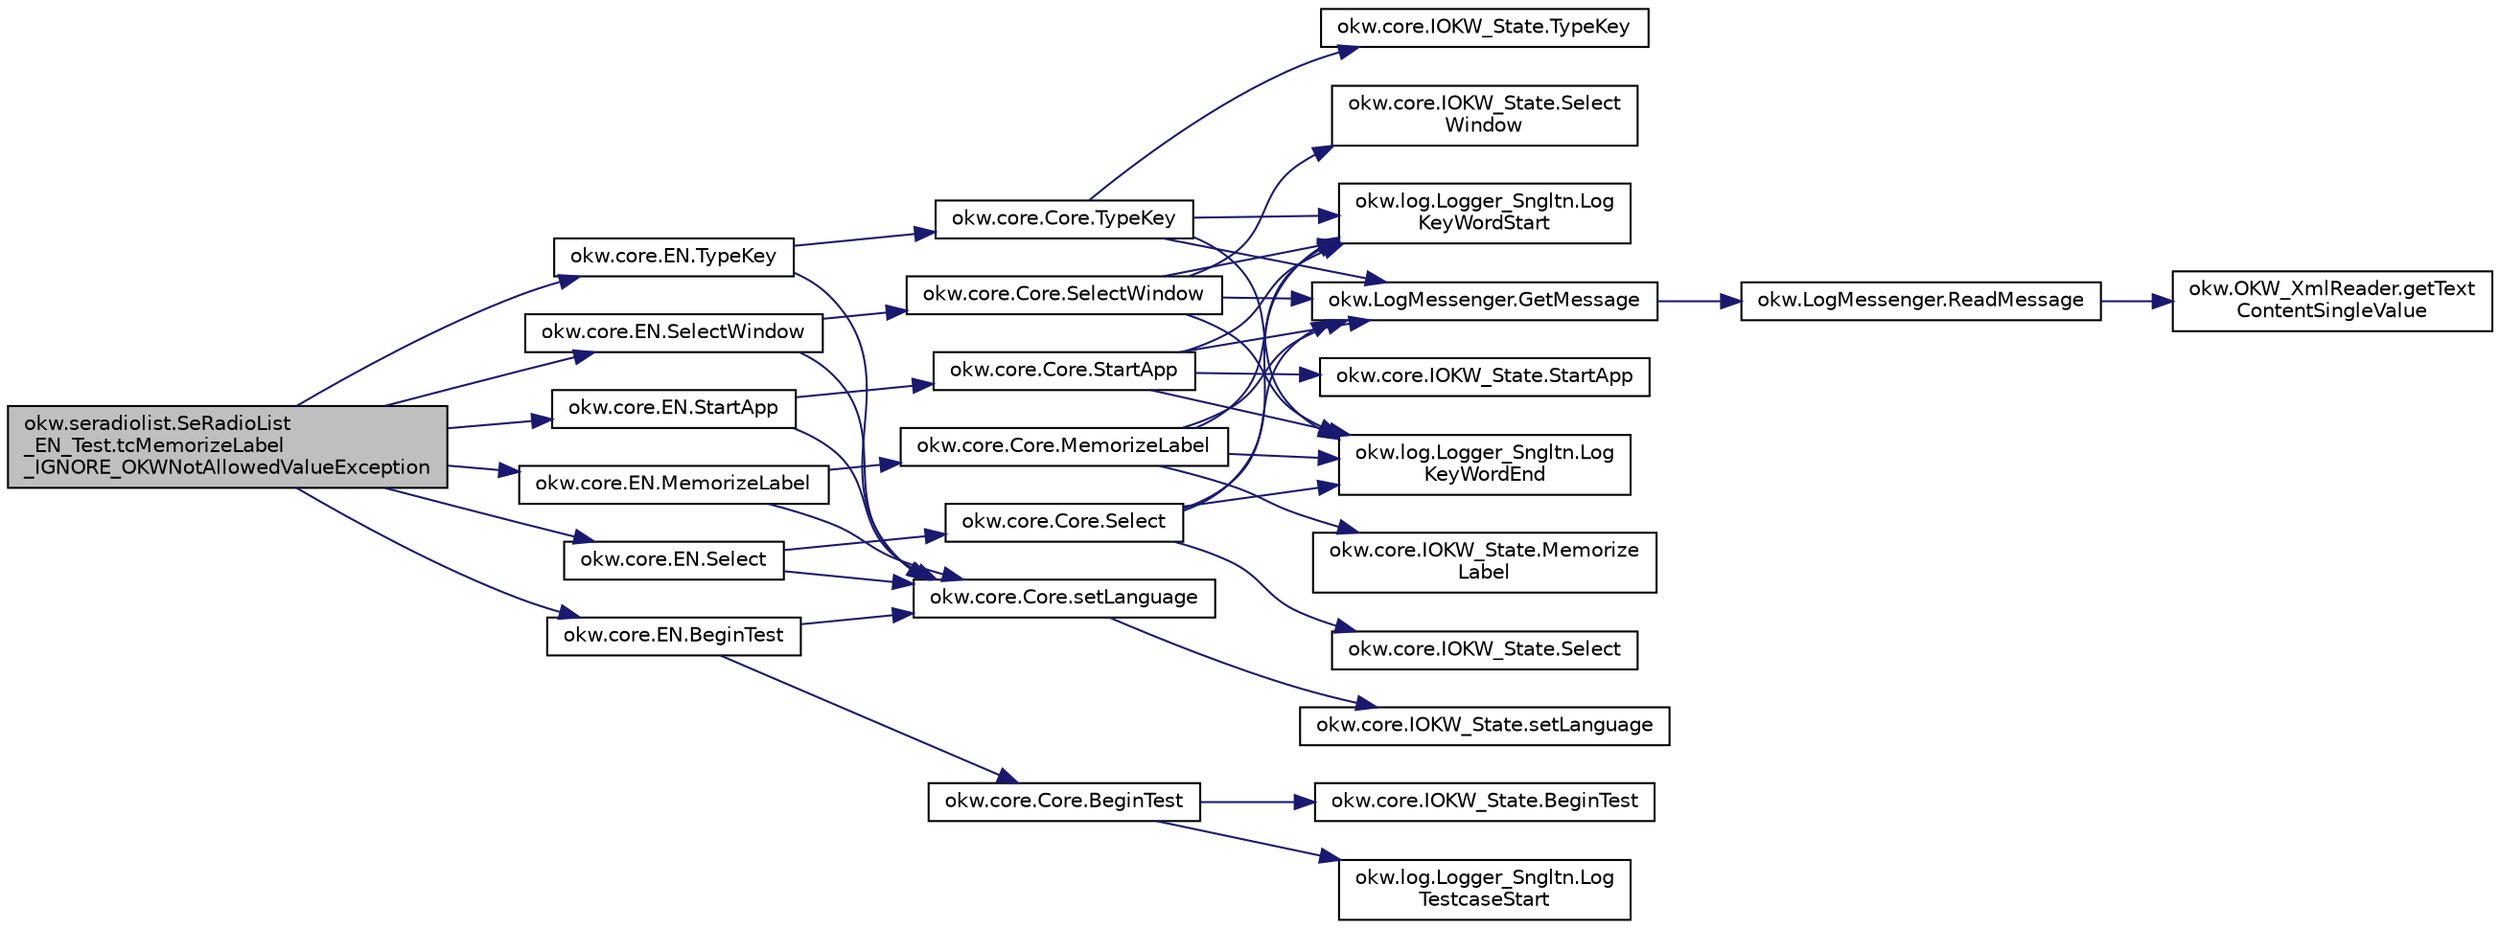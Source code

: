 digraph "okw.seradiolist.SeRadioList_EN_Test.tcMemorizeLabel_IGNORE_OKWNotAllowedValueException"
{
 // INTERACTIVE_SVG=YES
 // LATEX_PDF_SIZE
  edge [fontname="Helvetica",fontsize="10",labelfontname="Helvetica",labelfontsize="10"];
  node [fontname="Helvetica",fontsize="10",shape=record];
  rankdir="LR";
  Node226 [label="okw.seradiolist.SeRadioList\l_EN_Test.tcMemorizeLabel\l_IGNORE_OKWNotAllowedValueException",height=0.2,width=0.4,color="black", fillcolor="grey75", style="filled", fontcolor="black",tooltip="Prüft die Methode SeRadioList.MemorizeLabel."];
  Node226 -> Node227 [color="midnightblue",fontsize="10",style="solid",fontname="Helvetica"];
  Node227 [label="okw.core.EN.BeginTest",height=0.2,width=0.4,color="black", fillcolor="white", style="filled",URL="$classokw_1_1core_1_1_e_n.html#aef613b0a3e6bb8a9623984db145cae69",tooltip="Markiert den Anfang eines neuen Testfalls."];
  Node227 -> Node228 [color="midnightblue",fontsize="10",style="solid",fontname="Helvetica"];
  Node228 [label="okw.core.Core.setLanguage",height=0.2,width=0.4,color="black", fillcolor="white", style="filled",URL="$classokw_1_1core_1_1_core.html#ab4e0f723d27cb11c944ec4c82c426100",tooltip="Setzt die Sprache auf den gegebenen wert Language."];
  Node228 -> Node229 [color="midnightblue",fontsize="10",style="solid",fontname="Helvetica"];
  Node229 [label="okw.core.IOKW_State.setLanguage",height=0.2,width=0.4,color="black", fillcolor="white", style="filled",URL="$interfaceokw_1_1core_1_1_i_o_k_w___state.html#a866baa0bde08a47418f54d63bdb56097",tooltip="Interne Methode zum setzen der Sprache für die sprachabhängigen Ausgaben der Dokumentation (Log)."];
  Node227 -> Node230 [color="midnightblue",fontsize="10",style="solid",fontname="Helvetica"];
  Node230 [label="okw.core.Core.BeginTest",height=0.2,width=0.4,color="black", fillcolor="white", style="filled",URL="$classokw_1_1core_1_1_core.html#acfefe92468c9eb9e951846372726c4d8",tooltip="Markiert den Anfang eines neuen Testfalls."];
  Node230 -> Node231 [color="midnightblue",fontsize="10",style="solid",fontname="Helvetica"];
  Node231 [label="okw.log.Logger_Sngltn.Log\lTestcaseStart",height=0.2,width=0.4,color="black", fillcolor="white", style="filled",URL="$classokw_1_1log_1_1_logger___sngltn.html#a60f4ad59db847ae61df928f9920f3deb",tooltip="Ausgabe des Testfalls."];
  Node230 -> Node232 [color="midnightblue",fontsize="10",style="solid",fontname="Helvetica"];
  Node232 [label="okw.core.IOKW_State.BeginTest",height=0.2,width=0.4,color="black", fillcolor="white", style="filled",URL="$interfaceokw_1_1core_1_1_i_o_k_w___state.html#ae5480ddb1fc37eade5d899d335bc4b13",tooltip="Markiert den Anfang eines neuen Testfalls."];
  Node226 -> Node233 [color="midnightblue",fontsize="10",style="solid",fontname="Helvetica"];
  Node233 [label="okw.core.EN.StartApp",height=0.2,width=0.4,color="black", fillcolor="white", style="filled",URL="$classokw_1_1core_1_1_e_n.html#aaa7465ee7f135c724668d8b22dc2219f",tooltip="Startet die gegebene Anwendung."];
  Node233 -> Node228 [color="midnightblue",fontsize="10",style="solid",fontname="Helvetica"];
  Node233 -> Node234 [color="midnightblue",fontsize="10",style="solid",fontname="Helvetica"];
  Node234 [label="okw.core.Core.StartApp",height=0.2,width=0.4,color="black", fillcolor="white", style="filled",URL="$classokw_1_1core_1_1_core.html#ac20a22275b6aea1c4e551dce1fd0c1e9",tooltip="Startet die gegebene Anwendung."];
  Node234 -> Node235 [color="midnightblue",fontsize="10",style="solid",fontname="Helvetica"];
  Node235 [label="okw.log.Logger_Sngltn.Log\lKeyWordStart",height=0.2,width=0.4,color="black", fillcolor="white", style="filled",URL="$classokw_1_1log_1_1_logger___sngltn.html#a70ec25e200e00ecefc544e8fd371d2ef",tooltip="Ausgabe eines Schlüsselwortes."];
  Node234 -> Node236 [color="midnightblue",fontsize="10",style="solid",fontname="Helvetica"];
  Node236 [label="okw.LogMessenger.GetMessage",height=0.2,width=0.4,color="black", fillcolor="white", style="filled",URL="$classokw_1_1_log_messenger.html#af225d1f037d47b3b085175c09d78bdd2",tooltip="Holt die Log-Meldung für MethodeNmae/Textkey ohne weitere Parameter."];
  Node236 -> Node237 [color="midnightblue",fontsize="10",style="solid",fontname="Helvetica"];
  Node237 [label="okw.LogMessenger.ReadMessage",height=0.2,width=0.4,color="black", fillcolor="white", style="filled",URL="$classokw_1_1_log_messenger.html#a530cd6ab82ec82a04206a2e976ec06e3",tooltip="Interne Kernfunktion holt die Log-Meldung mit Platzhaltern aus der XML-Datei."];
  Node237 -> Node238 [color="midnightblue",fontsize="10",style="solid",fontname="Helvetica"];
  Node238 [label="okw.OKW_XmlReader.getText\lContentSingleValue",height=0.2,width=0.4,color="black", fillcolor="white", style="filled",URL="$classokw_1_1_o_k_w___xml_reader.html#ab920b5335a2e1429c14cc5f8e79f39eb",tooltip="Lies den TextContent eines Tag."];
  Node234 -> Node239 [color="midnightblue",fontsize="10",style="solid",fontname="Helvetica"];
  Node239 [label="okw.core.IOKW_State.StartApp",height=0.2,width=0.4,color="black", fillcolor="white", style="filled",URL="$interfaceokw_1_1core_1_1_i_o_k_w___state.html#a0ec9b7c60041061f1b01d85b703a27a8",tooltip="Startet die gegebene Anwendung."];
  Node234 -> Node240 [color="midnightblue",fontsize="10",style="solid",fontname="Helvetica"];
  Node240 [label="okw.log.Logger_Sngltn.Log\lKeyWordEnd",height=0.2,width=0.4,color="black", fillcolor="white", style="filled",URL="$classokw_1_1log_1_1_logger___sngltn.html#aa7d2da98631d21644da70c187f03155e",tooltip="LogKeyWordEnd:"];
  Node226 -> Node241 [color="midnightblue",fontsize="10",style="solid",fontname="Helvetica"];
  Node241 [label="okw.core.EN.TypeKey",height=0.2,width=0.4,color="black", fillcolor="white", style="filled",URL="$classokw_1_1core_1_1_e_n.html#ae24d951e607b9b82af4f3b80e71285b9",tooltip="Tastatureingaben von Daten in das aktive Fensterobjekt."];
  Node241 -> Node228 [color="midnightblue",fontsize="10",style="solid",fontname="Helvetica"];
  Node241 -> Node242 [color="midnightblue",fontsize="10",style="solid",fontname="Helvetica"];
  Node242 [label="okw.core.Core.TypeKey",height=0.2,width=0.4,color="black", fillcolor="white", style="filled",URL="$classokw_1_1core_1_1_core.html#ad09bf3a237b88913dbe9ebc228db1cf3",tooltip="Tastatureingaben von Daten in das aktive Fensterobjekt."];
  Node242 -> Node235 [color="midnightblue",fontsize="10",style="solid",fontname="Helvetica"];
  Node242 -> Node236 [color="midnightblue",fontsize="10",style="solid",fontname="Helvetica"];
  Node242 -> Node243 [color="midnightblue",fontsize="10",style="solid",fontname="Helvetica"];
  Node243 [label="okw.core.IOKW_State.TypeKey",height=0.2,width=0.4,color="black", fillcolor="white", style="filled",URL="$interfaceokw_1_1core_1_1_i_o_k_w___state.html#a0466b45ed636074a1b6cd52de6b5fdd6",tooltip="Tastatureingaben von Daten in das aktive Fensterobjekt."];
  Node242 -> Node240 [color="midnightblue",fontsize="10",style="solid",fontname="Helvetica"];
  Node226 -> Node244 [color="midnightblue",fontsize="10",style="solid",fontname="Helvetica"];
  Node244 [label="okw.core.EN.SelectWindow",height=0.2,width=0.4,color="black", fillcolor="white", style="filled",URL="$classokw_1_1core_1_1_e_n.html#a2b61c2b39a9cfdbdfd25fe0e3d43785b",tooltip="Setzt den Kontext auf das gegebene Fenster."];
  Node244 -> Node228 [color="midnightblue",fontsize="10",style="solid",fontname="Helvetica"];
  Node244 -> Node245 [color="midnightblue",fontsize="10",style="solid",fontname="Helvetica"];
  Node245 [label="okw.core.Core.SelectWindow",height=0.2,width=0.4,color="black", fillcolor="white", style="filled",URL="$classokw_1_1core_1_1_core.html#a6a68660eb5e34965522896e2a5c48314",tooltip="Setzt den Kontext auf das gegebene Fenster."];
  Node245 -> Node235 [color="midnightblue",fontsize="10",style="solid",fontname="Helvetica"];
  Node245 -> Node236 [color="midnightblue",fontsize="10",style="solid",fontname="Helvetica"];
  Node245 -> Node246 [color="midnightblue",fontsize="10",style="solid",fontname="Helvetica"];
  Node246 [label="okw.core.IOKW_State.Select\lWindow",height=0.2,width=0.4,color="black", fillcolor="white", style="filled",URL="$interfaceokw_1_1core_1_1_i_o_k_w___state.html#ad4fc9610ed5b1176590a45b55e6ac7f0",tooltip="Setzt den Kontext auf das gegebene Fenster."];
  Node245 -> Node240 [color="midnightblue",fontsize="10",style="solid",fontname="Helvetica"];
  Node226 -> Node247 [color="midnightblue",fontsize="10",style="solid",fontname="Helvetica"];
  Node247 [label="okw.core.EN.Select",height=0.2,width=0.4,color="black", fillcolor="white", style="filled",URL="$classokw_1_1core_1_1_e_n.html#a3214b395b88cde7b880c3992c9c05763",tooltip="Auswahl aller Zeilen einer Liste/Tabelle, welche die gegebenen Daten enthalten."];
  Node247 -> Node228 [color="midnightblue",fontsize="10",style="solid",fontname="Helvetica"];
  Node247 -> Node248 [color="midnightblue",fontsize="10",style="solid",fontname="Helvetica"];
  Node248 [label="okw.core.Core.Select",height=0.2,width=0.4,color="black", fillcolor="white", style="filled",URL="$classokw_1_1core_1_1_core.html#af118e712145af544f4045c3bf636311b",tooltip="Auswahl aller Zeilen einer Liste/Tabelle, welche die gegebenen Daten enthalten."];
  Node248 -> Node235 [color="midnightblue",fontsize="10",style="solid",fontname="Helvetica"];
  Node248 -> Node236 [color="midnightblue",fontsize="10",style="solid",fontname="Helvetica"];
  Node248 -> Node249 [color="midnightblue",fontsize="10",style="solid",fontname="Helvetica"];
  Node249 [label="okw.core.IOKW_State.Select",height=0.2,width=0.4,color="black", fillcolor="white", style="filled",URL="$interfaceokw_1_1core_1_1_i_o_k_w___state.html#afab26cbca470df57025e32b4332328cf",tooltip="Auswahl aller Zeilen einer Liste/Tabelle, welche die gegebenen Daten enthalten."];
  Node248 -> Node240 [color="midnightblue",fontsize="10",style="solid",fontname="Helvetica"];
  Node226 -> Node250 [color="midnightblue",fontsize="10",style="solid",fontname="Helvetica"];
  Node250 [label="okw.core.EN.MemorizeLabel",height=0.2,width=0.4,color="black", fillcolor="white", style="filled",URL="$classokw_1_1core_1_1_e_n.html#aecb0b17c6683319633eec36e2646f3f5",tooltip="Speirchert den aktuellen Wert der Etikette, und legt diesen unter fpsMemKeyName ab."];
  Node250 -> Node228 [color="midnightblue",fontsize="10",style="solid",fontname="Helvetica"];
  Node250 -> Node251 [color="midnightblue",fontsize="10",style="solid",fontname="Helvetica"];
  Node251 [label="okw.core.Core.MemorizeLabel",height=0.2,width=0.4,color="black", fillcolor="white", style="filled",URL="$classokw_1_1core_1_1_core.html#a85d56eaf394a4e6a0f67979e5d3c58fa",tooltip="Speirchert den aktuellen Wert der Etikette, und legt diesen unter fpsMemKeyName ab."];
  Node251 -> Node235 [color="midnightblue",fontsize="10",style="solid",fontname="Helvetica"];
  Node251 -> Node236 [color="midnightblue",fontsize="10",style="solid",fontname="Helvetica"];
  Node251 -> Node252 [color="midnightblue",fontsize="10",style="solid",fontname="Helvetica"];
  Node252 [label="okw.core.IOKW_State.Memorize\lLabel",height=0.2,width=0.4,color="black", fillcolor="white", style="filled",URL="$interfaceokw_1_1core_1_1_i_o_k_w___state.html#ab44d9c2c8f0b34496afcea31d6f6e6a9",tooltip="Speirchert den aktuellen Wert der Etikette, und legt diesen unter fpsMemKeyName ab."];
  Node251 -> Node240 [color="midnightblue",fontsize="10",style="solid",fontname="Helvetica"];
}
